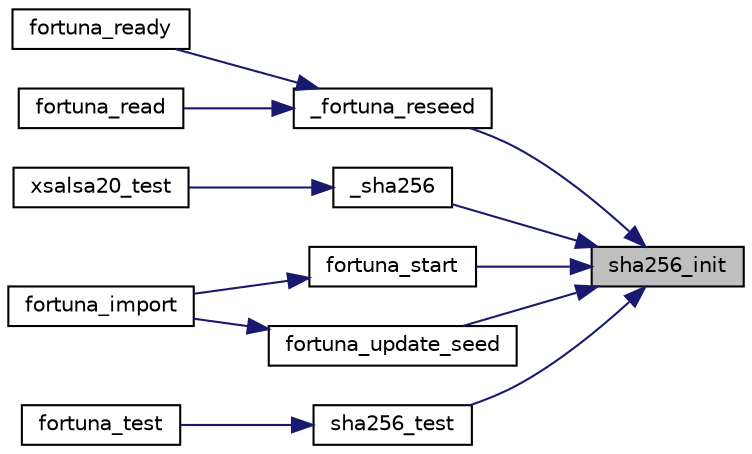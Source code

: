 digraph "sha256_init"
{
 // LATEX_PDF_SIZE
  edge [fontname="Helvetica",fontsize="10",labelfontname="Helvetica",labelfontsize="10"];
  node [fontname="Helvetica",fontsize="10",shape=record];
  rankdir="RL";
  Node34 [label="sha256_init",height=0.2,width=0.4,color="black", fillcolor="grey75", style="filled", fontcolor="black",tooltip="Initialize the hash state."];
  Node34 -> Node35 [dir="back",color="midnightblue",fontsize="10",style="solid"];
  Node35 [label="_fortuna_reseed",height=0.2,width=0.4,color="black", fillcolor="white", style="filled",URL="$fortuna_8c.html#aad833baa2e75f93d847e5a7ac30ea4d2",tooltip=" "];
  Node35 -> Node36 [dir="back",color="midnightblue",fontsize="10",style="solid"];
  Node36 [label="fortuna_ready",height=0.2,width=0.4,color="black", fillcolor="white", style="filled",URL="$fortuna_8c.html#a635d034d99b51a38b4a71fae3880b48f",tooltip="Make the PRNG ready to read from."];
  Node35 -> Node37 [dir="back",color="midnightblue",fontsize="10",style="solid"];
  Node37 [label="fortuna_read",height=0.2,width=0.4,color="black", fillcolor="white", style="filled",URL="$fortuna_8c.html#a19149fcfc926ab81d4acebfcf39b78f7",tooltip="Read from the PRNG."];
  Node34 -> Node38 [dir="back",color="midnightblue",fontsize="10",style="solid"];
  Node38 [label="_sha256",height=0.2,width=0.4,color="black", fillcolor="white", style="filled",URL="$xsalsa20__test_8c.html#a7fcfbd99a01c14c1da60a10132de39a1",tooltip=" "];
  Node38 -> Node39 [dir="back",color="midnightblue",fontsize="10",style="solid"];
  Node39 [label="xsalsa20_test",height=0.2,width=0.4,color="black", fillcolor="white", style="filled",URL="$xsalsa20__test_8c.html#a3a6ef542e6adb8439f75d3ac042ac0e5",tooltip=" "];
  Node34 -> Node40 [dir="back",color="midnightblue",fontsize="10",style="solid"];
  Node40 [label="fortuna_start",height=0.2,width=0.4,color="black", fillcolor="white", style="filled",URL="$fortuna_8c.html#a54822f5e172e6f2a025448f6e9430e22",tooltip="Start the PRNG."];
  Node40 -> Node41 [dir="back",color="midnightblue",fontsize="10",style="solid"];
  Node41 [label="fortuna_import",height=0.2,width=0.4,color="black", fillcolor="white", style="filled",URL="$fortuna_8c.html#ad9f529aaecf6646cac5e5eaa2d1f418d",tooltip="Import a PRNG state."];
  Node34 -> Node42 [dir="back",color="midnightblue",fontsize="10",style="solid"];
  Node42 [label="fortuna_update_seed",height=0.2,width=0.4,color="black", fillcolor="white", style="filled",URL="$fortuna_8c.html#a8a0df3516c28ad940932db01cfa194f9",tooltip="\"Update Seed File\"-compliant update of K"];
  Node42 -> Node41 [dir="back",color="midnightblue",fontsize="10",style="solid"];
  Node34 -> Node43 [dir="back",color="midnightblue",fontsize="10",style="solid"];
  Node43 [label="sha256_test",height=0.2,width=0.4,color="black", fillcolor="white", style="filled",URL="$sha256_8c.html#a3a9304ee8cdb3aaa8fc90f0b70592e7b",tooltip="Self-test the hash."];
  Node43 -> Node44 [dir="back",color="midnightblue",fontsize="10",style="solid"];
  Node44 [label="fortuna_test",height=0.2,width=0.4,color="black", fillcolor="white", style="filled",URL="$fortuna_8c.html#a02a8621eda36a40059ce155007b6f6c3",tooltip="PRNG self-test."];
}
